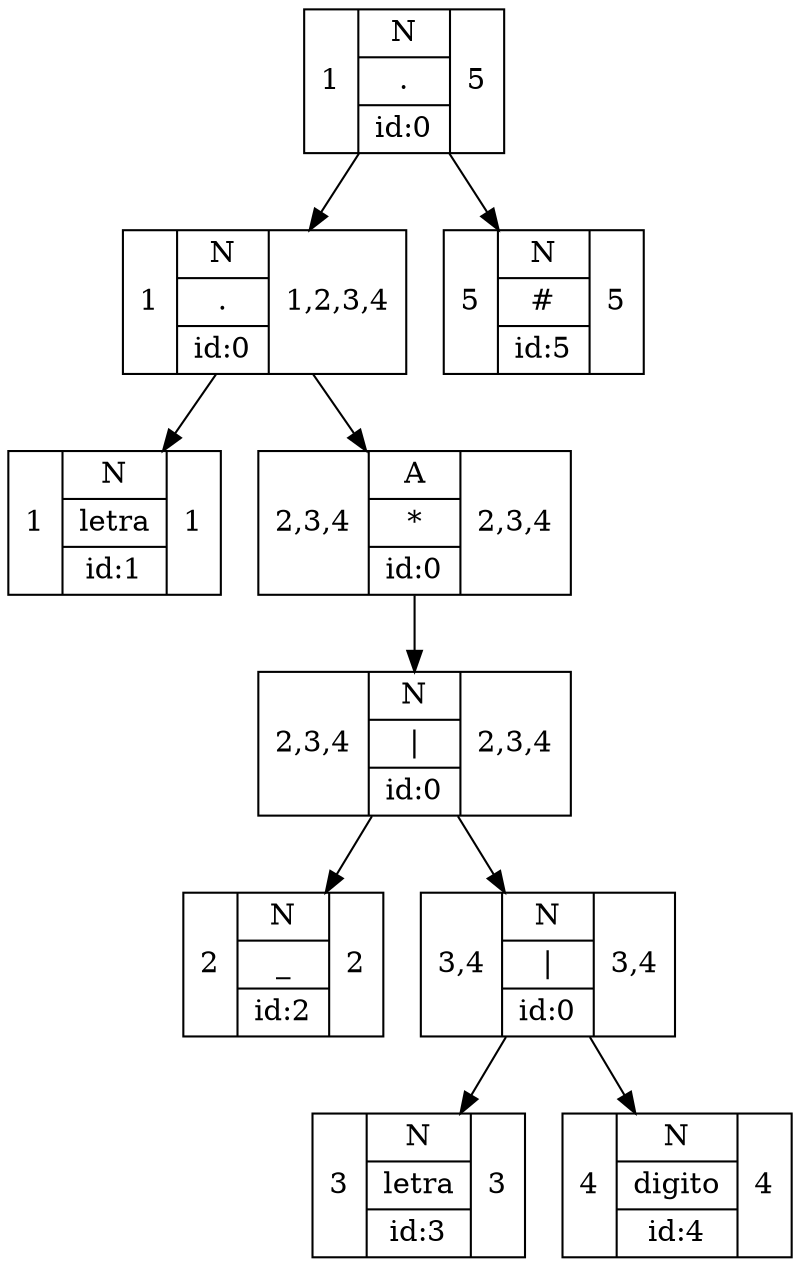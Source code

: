 digraph G{
rankdir=UD
node[shape=box]
concentrate=true
nodo9[shape=record label="1 |{ N | .| id:0} | 5"]
nodo7[shape=record label="1 |{ N | .| id:0} | 1,2,3,4"]
nodo0[shape=record label="1 |{ N | letra| id:1} | 1"]
nodo7->nodo0;
nodo6[shape=record label="2,3,4 |{ A | *| id:0} | 2,3,4"]
nodo5[shape=record label="2,3,4 |{ N | \|| id:0} | 2,3,4"]
nodo1[shape=record label="2 |{ N | _| id:2} | 2"]
nodo5->nodo1;
nodo4[shape=record label="3,4 |{ N | \|| id:0} | 3,4"]
nodo2[shape=record label="3 |{ N | letra| id:3} | 3"]
nodo4->nodo2;
nodo3[shape=record label="4 |{ N | digito| id:4} | 4"]
nodo4->nodo3;
nodo5->nodo4;
nodo6->nodo5;
nodo7->nodo6;
nodo9->nodo7;
nodo8[shape=record label="5 |{ N | #| id:5} | 5"]
nodo9->nodo8;

}
